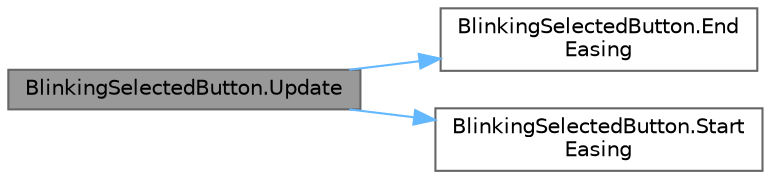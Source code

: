 digraph "BlinkingSelectedButton.Update"
{
 // LATEX_PDF_SIZE
  bgcolor="transparent";
  edge [fontname=Helvetica,fontsize=10,labelfontname=Helvetica,labelfontsize=10];
  node [fontname=Helvetica,fontsize=10,shape=box,height=0.2,width=0.4];
  rankdir="LR";
  Node1 [id="Node000001",label="BlinkingSelectedButton.Update",height=0.2,width=0.4,color="gray40", fillcolor="grey60", style="filled", fontcolor="black",tooltip=" "];
  Node1 -> Node2 [id="edge1_Node000001_Node000002",color="steelblue1",style="solid",tooltip=" "];
  Node2 [id="Node000002",label="BlinkingSelectedButton.End\lEasing",height=0.2,width=0.4,color="grey40", fillcolor="white", style="filled",URL="$class_blinking_selected_button.html#ac25c71ae159ab0a40d07fcdea97ab336",tooltip=" "];
  Node1 -> Node3 [id="edge2_Node000001_Node000003",color="steelblue1",style="solid",tooltip=" "];
  Node3 [id="Node000003",label="BlinkingSelectedButton.Start\lEasing",height=0.2,width=0.4,color="grey40", fillcolor="white", style="filled",URL="$class_blinking_selected_button.html#a96b5f9e893537ed93fa70f4a72a29bb0",tooltip=" "];
}

